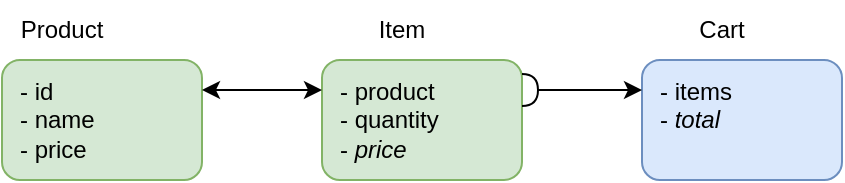 <mxfile version="24.9.0">
  <diagram name="Page-1" id="UB2NewNGSWjz24TkdIKY">
    <mxGraphModel dx="586" dy="336" grid="1" gridSize="10" guides="1" tooltips="1" connect="1" arrows="1" fold="1" page="1" pageScale="1" pageWidth="827" pageHeight="1169" math="0" shadow="0">
      <root>
        <mxCell id="0" />
        <mxCell id="1" parent="0" />
        <mxCell id="eW2_KkciDUc3k880AOeX-1" value="- id&lt;div&gt;- name&lt;/div&gt;&lt;div style=&quot;&quot;&gt;- price&lt;/div&gt;" style="rounded=1;whiteSpace=wrap;html=1;align=left;spacingLeft=7;verticalAlign=top;spacingTop=2;fillColor=#d5e8d4;strokeColor=#82b366;" vertex="1" parent="1">
          <mxGeometry x="140" y="290" width="100" height="60" as="geometry" />
        </mxCell>
        <mxCell id="eW2_KkciDUc3k880AOeX-4" value="- product&lt;div&gt;- quantity&lt;/div&gt;&lt;div&gt;- &lt;i&gt;price&lt;/i&gt;&lt;/div&gt;" style="rounded=1;whiteSpace=wrap;html=1;align=left;spacingLeft=7;verticalAlign=top;spacingTop=2;fillColor=#d5e8d4;strokeColor=#82b366;" vertex="1" parent="1">
          <mxGeometry x="300" y="290" width="100" height="60" as="geometry" />
        </mxCell>
        <mxCell id="eW2_KkciDUc3k880AOeX-5" value="- items&lt;div&gt;- &lt;i&gt;total&lt;/i&gt;&lt;/div&gt;" style="rounded=1;whiteSpace=wrap;html=1;align=left;spacingLeft=7;verticalAlign=top;spacingTop=2;fillColor=#dae8fc;strokeColor=#6c8ebf;" vertex="1" parent="1">
          <mxGeometry x="460" y="290" width="100" height="60" as="geometry" />
        </mxCell>
        <mxCell id="eW2_KkciDUc3k880AOeX-6" value="" style="endArrow=classic;startArrow=classic;html=1;rounded=0;exitX=1;exitY=0.25;exitDx=0;exitDy=0;entryX=0;entryY=0.25;entryDx=0;entryDy=0;" edge="1" parent="1" source="eW2_KkciDUc3k880AOeX-1" target="eW2_KkciDUc3k880AOeX-4">
          <mxGeometry width="50" height="50" relative="1" as="geometry">
            <mxPoint x="390" y="330" as="sourcePoint" />
            <mxPoint x="440" y="280" as="targetPoint" />
          </mxGeometry>
        </mxCell>
        <mxCell id="eW2_KkciDUc3k880AOeX-7" value="" style="endArrow=classic;startArrow=halfCircle;html=1;rounded=0;exitX=1;exitY=0.25;exitDx=0;exitDy=0;entryX=0;entryY=0.25;entryDx=0;entryDy=0;startFill=0;" edge="1" parent="1" source="eW2_KkciDUc3k880AOeX-4" target="eW2_KkciDUc3k880AOeX-5">
          <mxGeometry width="50" height="50" relative="1" as="geometry">
            <mxPoint x="400" y="310" as="sourcePoint" />
            <mxPoint x="460" y="310" as="targetPoint" />
          </mxGeometry>
        </mxCell>
        <mxCell id="eW2_KkciDUc3k880AOeX-9" value="Product" style="text;html=1;align=center;verticalAlign=middle;whiteSpace=wrap;rounded=0;" vertex="1" parent="1">
          <mxGeometry x="140" y="260" width="60" height="30" as="geometry" />
        </mxCell>
        <mxCell id="eW2_KkciDUc3k880AOeX-10" value="Item" style="text;html=1;align=center;verticalAlign=middle;whiteSpace=wrap;rounded=0;" vertex="1" parent="1">
          <mxGeometry x="310" y="260" width="60" height="30" as="geometry" />
        </mxCell>
        <mxCell id="eW2_KkciDUc3k880AOeX-11" value="Cart" style="text;html=1;align=center;verticalAlign=middle;whiteSpace=wrap;rounded=0;" vertex="1" parent="1">
          <mxGeometry x="470" y="260" width="60" height="30" as="geometry" />
        </mxCell>
      </root>
    </mxGraphModel>
  </diagram>
</mxfile>
